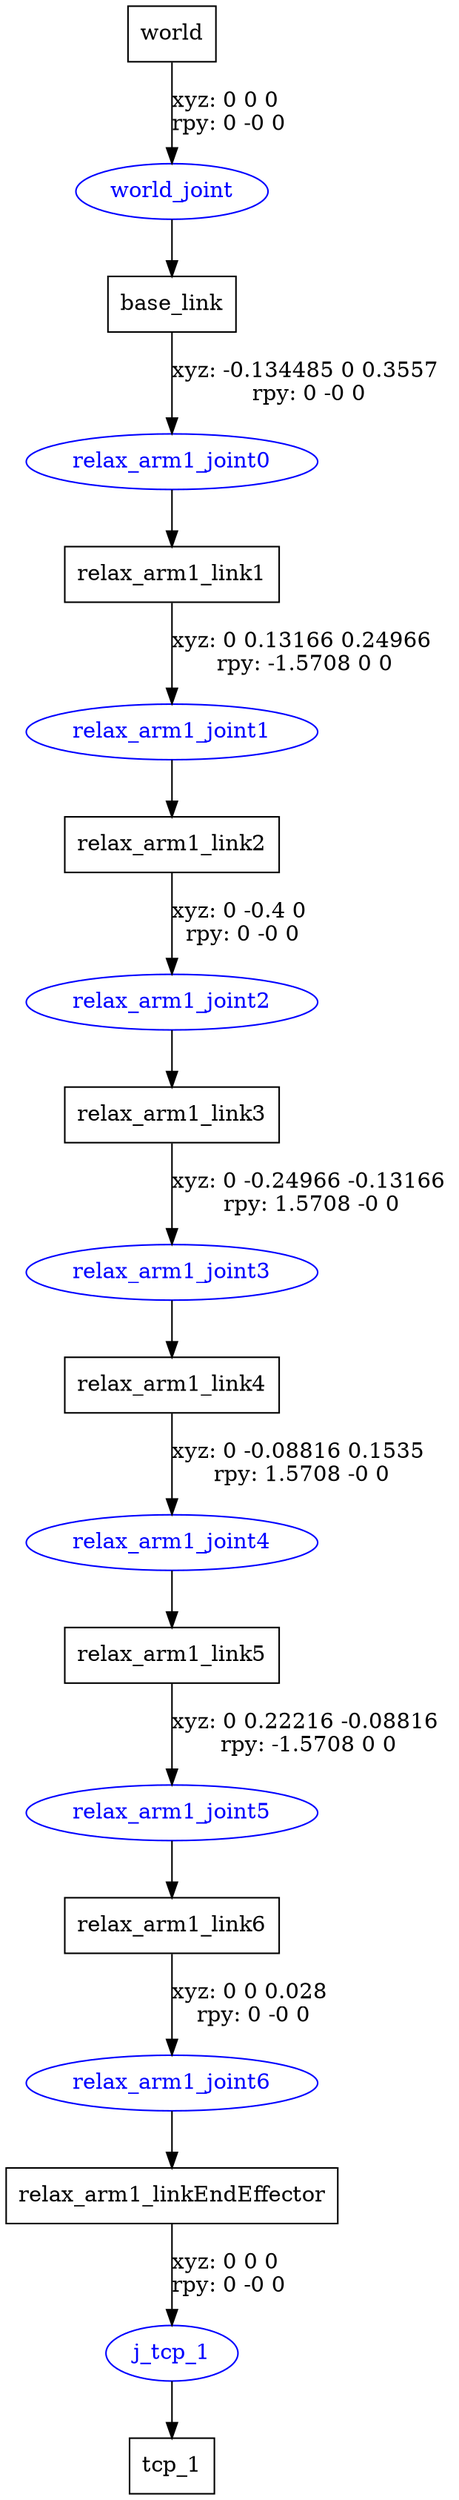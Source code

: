 digraph G {
node [shape=box];
"world" [label="world"];
"base_link" [label="base_link"];
"relax_arm1_link1" [label="relax_arm1_link1"];
"relax_arm1_link2" [label="relax_arm1_link2"];
"relax_arm1_link3" [label="relax_arm1_link3"];
"relax_arm1_link4" [label="relax_arm1_link4"];
"relax_arm1_link5" [label="relax_arm1_link5"];
"relax_arm1_link6" [label="relax_arm1_link6"];
"relax_arm1_linkEndEffector" [label="relax_arm1_linkEndEffector"];
"tcp_1" [label="tcp_1"];
node [shape=ellipse, color=blue, fontcolor=blue];
"world" -> "world_joint" [label="xyz: 0 0 0 \nrpy: 0 -0 0"]
"world_joint" -> "base_link"
"base_link" -> "relax_arm1_joint0" [label="xyz: -0.134485 0 0.3557 \nrpy: 0 -0 0"]
"relax_arm1_joint0" -> "relax_arm1_link1"
"relax_arm1_link1" -> "relax_arm1_joint1" [label="xyz: 0 0.13166 0.24966 \nrpy: -1.5708 0 0"]
"relax_arm1_joint1" -> "relax_arm1_link2"
"relax_arm1_link2" -> "relax_arm1_joint2" [label="xyz: 0 -0.4 0 \nrpy: 0 -0 0"]
"relax_arm1_joint2" -> "relax_arm1_link3"
"relax_arm1_link3" -> "relax_arm1_joint3" [label="xyz: 0 -0.24966 -0.13166 \nrpy: 1.5708 -0 0"]
"relax_arm1_joint3" -> "relax_arm1_link4"
"relax_arm1_link4" -> "relax_arm1_joint4" [label="xyz: 0 -0.08816 0.1535 \nrpy: 1.5708 -0 0"]
"relax_arm1_joint4" -> "relax_arm1_link5"
"relax_arm1_link5" -> "relax_arm1_joint5" [label="xyz: 0 0.22216 -0.08816 \nrpy: -1.5708 0 0"]
"relax_arm1_joint5" -> "relax_arm1_link6"
"relax_arm1_link6" -> "relax_arm1_joint6" [label="xyz: 0 0 0.028 \nrpy: 0 -0 0"]
"relax_arm1_joint6" -> "relax_arm1_linkEndEffector"
"relax_arm1_linkEndEffector" -> "j_tcp_1" [label="xyz: 0 0 0 \nrpy: 0 -0 0"]
"j_tcp_1" -> "tcp_1"
}
